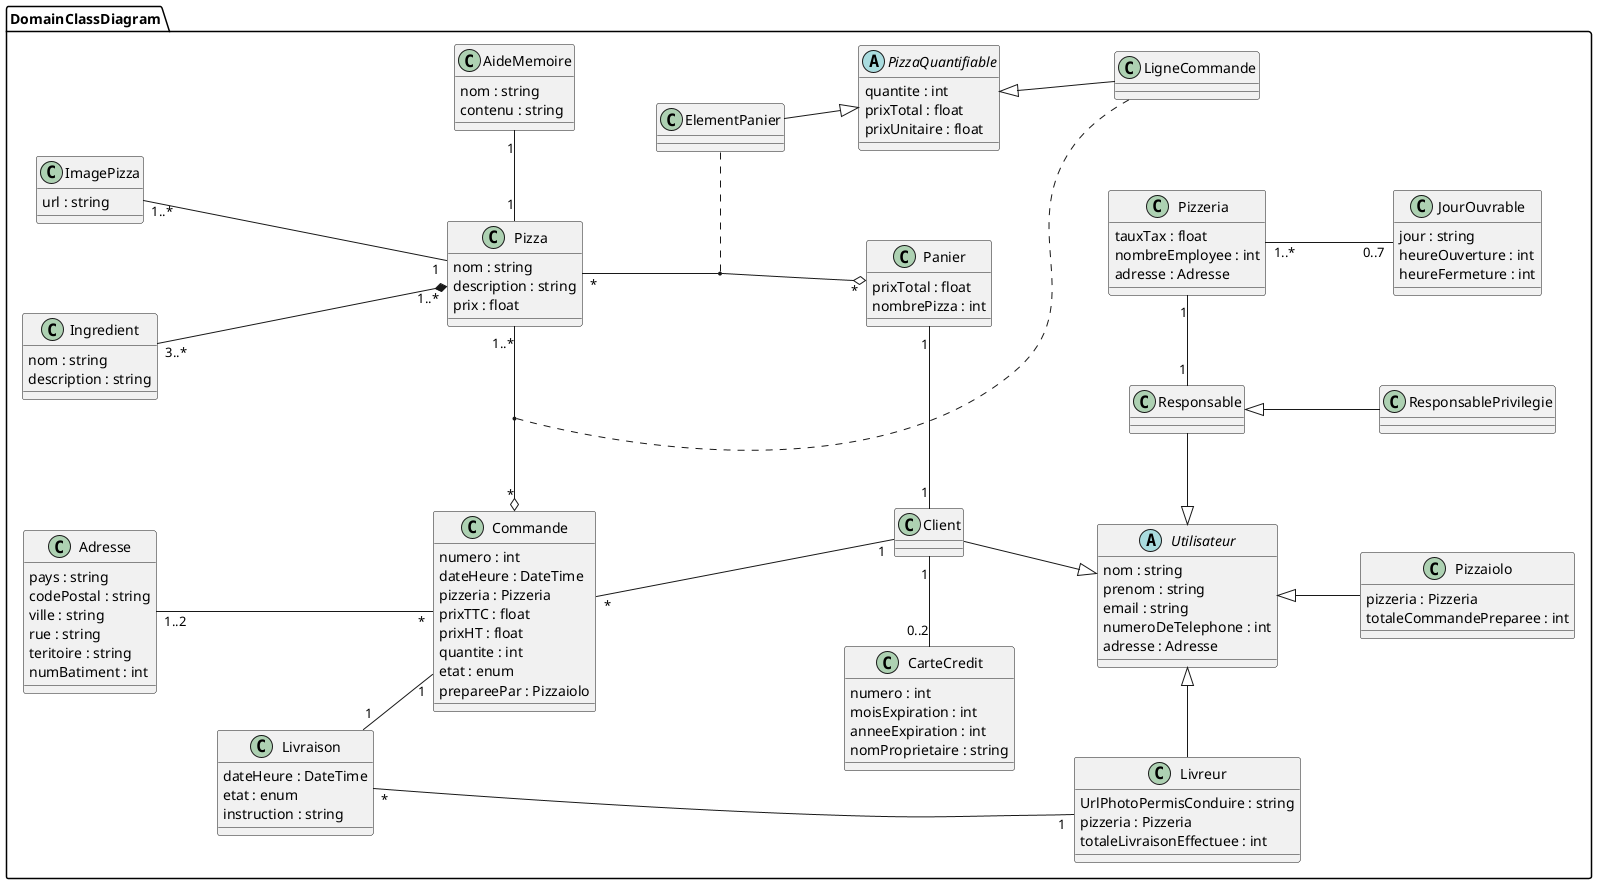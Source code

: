 @startuml

left to right direction

skinparam nodesep 90

package "DomainClassDiagram"  {

    abstract class Utilisateur {
        nom : string
        prenom : string
        email : string
        numeroDeTelephone : int
        adresse : Adresse
    }

    class Livreur {
        UrlPhotoPermisConduire : string
        pizzeria : Pizzeria
        totaleLivraisonEffectuee : int
    }

    class Pizzaiolo {
        pizzeria : Pizzeria
        totaleCommandePreparee : int
    }

    class Responsable {
    }

    class ResponsablePrivilegie {
    }

    class Client {
    }

    class CarteCredit {
        numero : int
        moisExpiration : int
        anneeExpiration : int
        nomProprietaire : string
    }

    class Panier {
        prixTotal : float
        nombrePizza : int
    }

    class Adresse {
        pays : string
        codePostal : string
        ville : string
        rue : string
        teritoire : string
        numBatiment : int
    }

    class Commande {
        numero : int
        dateHeure : DateTime
        pizzeria : Pizzeria
        prixTTC : float
        prixHT : float
        quantite : int
        etat : enum
        prepareePar : Pizzaiolo
    }

    class Pizza {
        nom : string
        description : string
        prix : float
    }

    class AideMemoire {
        nom : string
        contenu : string
    }

    class Ingredient {
        nom : string
        description : string
    }

    class Livraison {
        dateHeure : DateTime
        etat : enum
        instruction : string
    }

    class Pizzeria {
        tauxTax : float
        nombreEmployee : int
        adresse : Adresse
    }

    class JourOuvrable {
        jour : string
        heureOuverture : int
        heureFermeture : int
    }

    class ImagePizza {
        url : string
    }

    class ElementPanier {
    }

    class LigneCommande {

    }

    abstract class PizzaQuantifiable {
        quantite : int
        prixTotal : float
        prixUnitaire : float
    }

    Pizza "*" --o "*" Panier
    (Pizza, Panier) . ElementPanier

    Commande "*" o- "1..*" Pizza
    (Commande, Pizza) . LigneCommande

    ElementPanier --|> PizzaQuantifiable
    PizzaQuantifiable <|-- LigneCommande
}

CarteCredit "0..2" - "1" Client

Adresse "1..2" --- "*" Commande
Commande "*" --- "1" Client

Client --|> Utilisateur
Responsable <|-- ResponsablePrivilegie
Responsable -l-|> Utilisateur
Livreur -|> Utilisateur
Utilisateur <|-- Pizzaiolo

Responsable "1" - "1" Pizzeria
Pizzeria "1..*" -- "0..7" JourOuvrable

Pizza "1" - "1" AideMemoire
Ingredient "3..*" ---* "1..*" Pizza
Client "1" - "1" Panier
ImagePizza "1..*" --- "1" Pizza

Livraison "1" - "1" Commande
Livraison "*" ----- "1" Livreur

@enduml